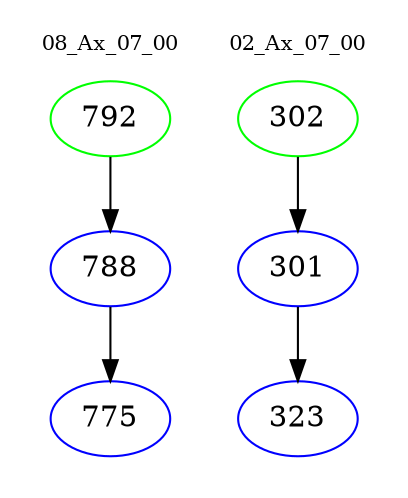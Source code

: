 digraph{
subgraph cluster_0 {
color = white
label = "08_Ax_07_00";
fontsize=10;
T0_792 [label="792", color="green"]
T0_792 -> T0_788 [color="black"]
T0_788 [label="788", color="blue"]
T0_788 -> T0_775 [color="black"]
T0_775 [label="775", color="blue"]
}
subgraph cluster_1 {
color = white
label = "02_Ax_07_00";
fontsize=10;
T1_302 [label="302", color="green"]
T1_302 -> T1_301 [color="black"]
T1_301 [label="301", color="blue"]
T1_301 -> T1_323 [color="black"]
T1_323 [label="323", color="blue"]
}
}
